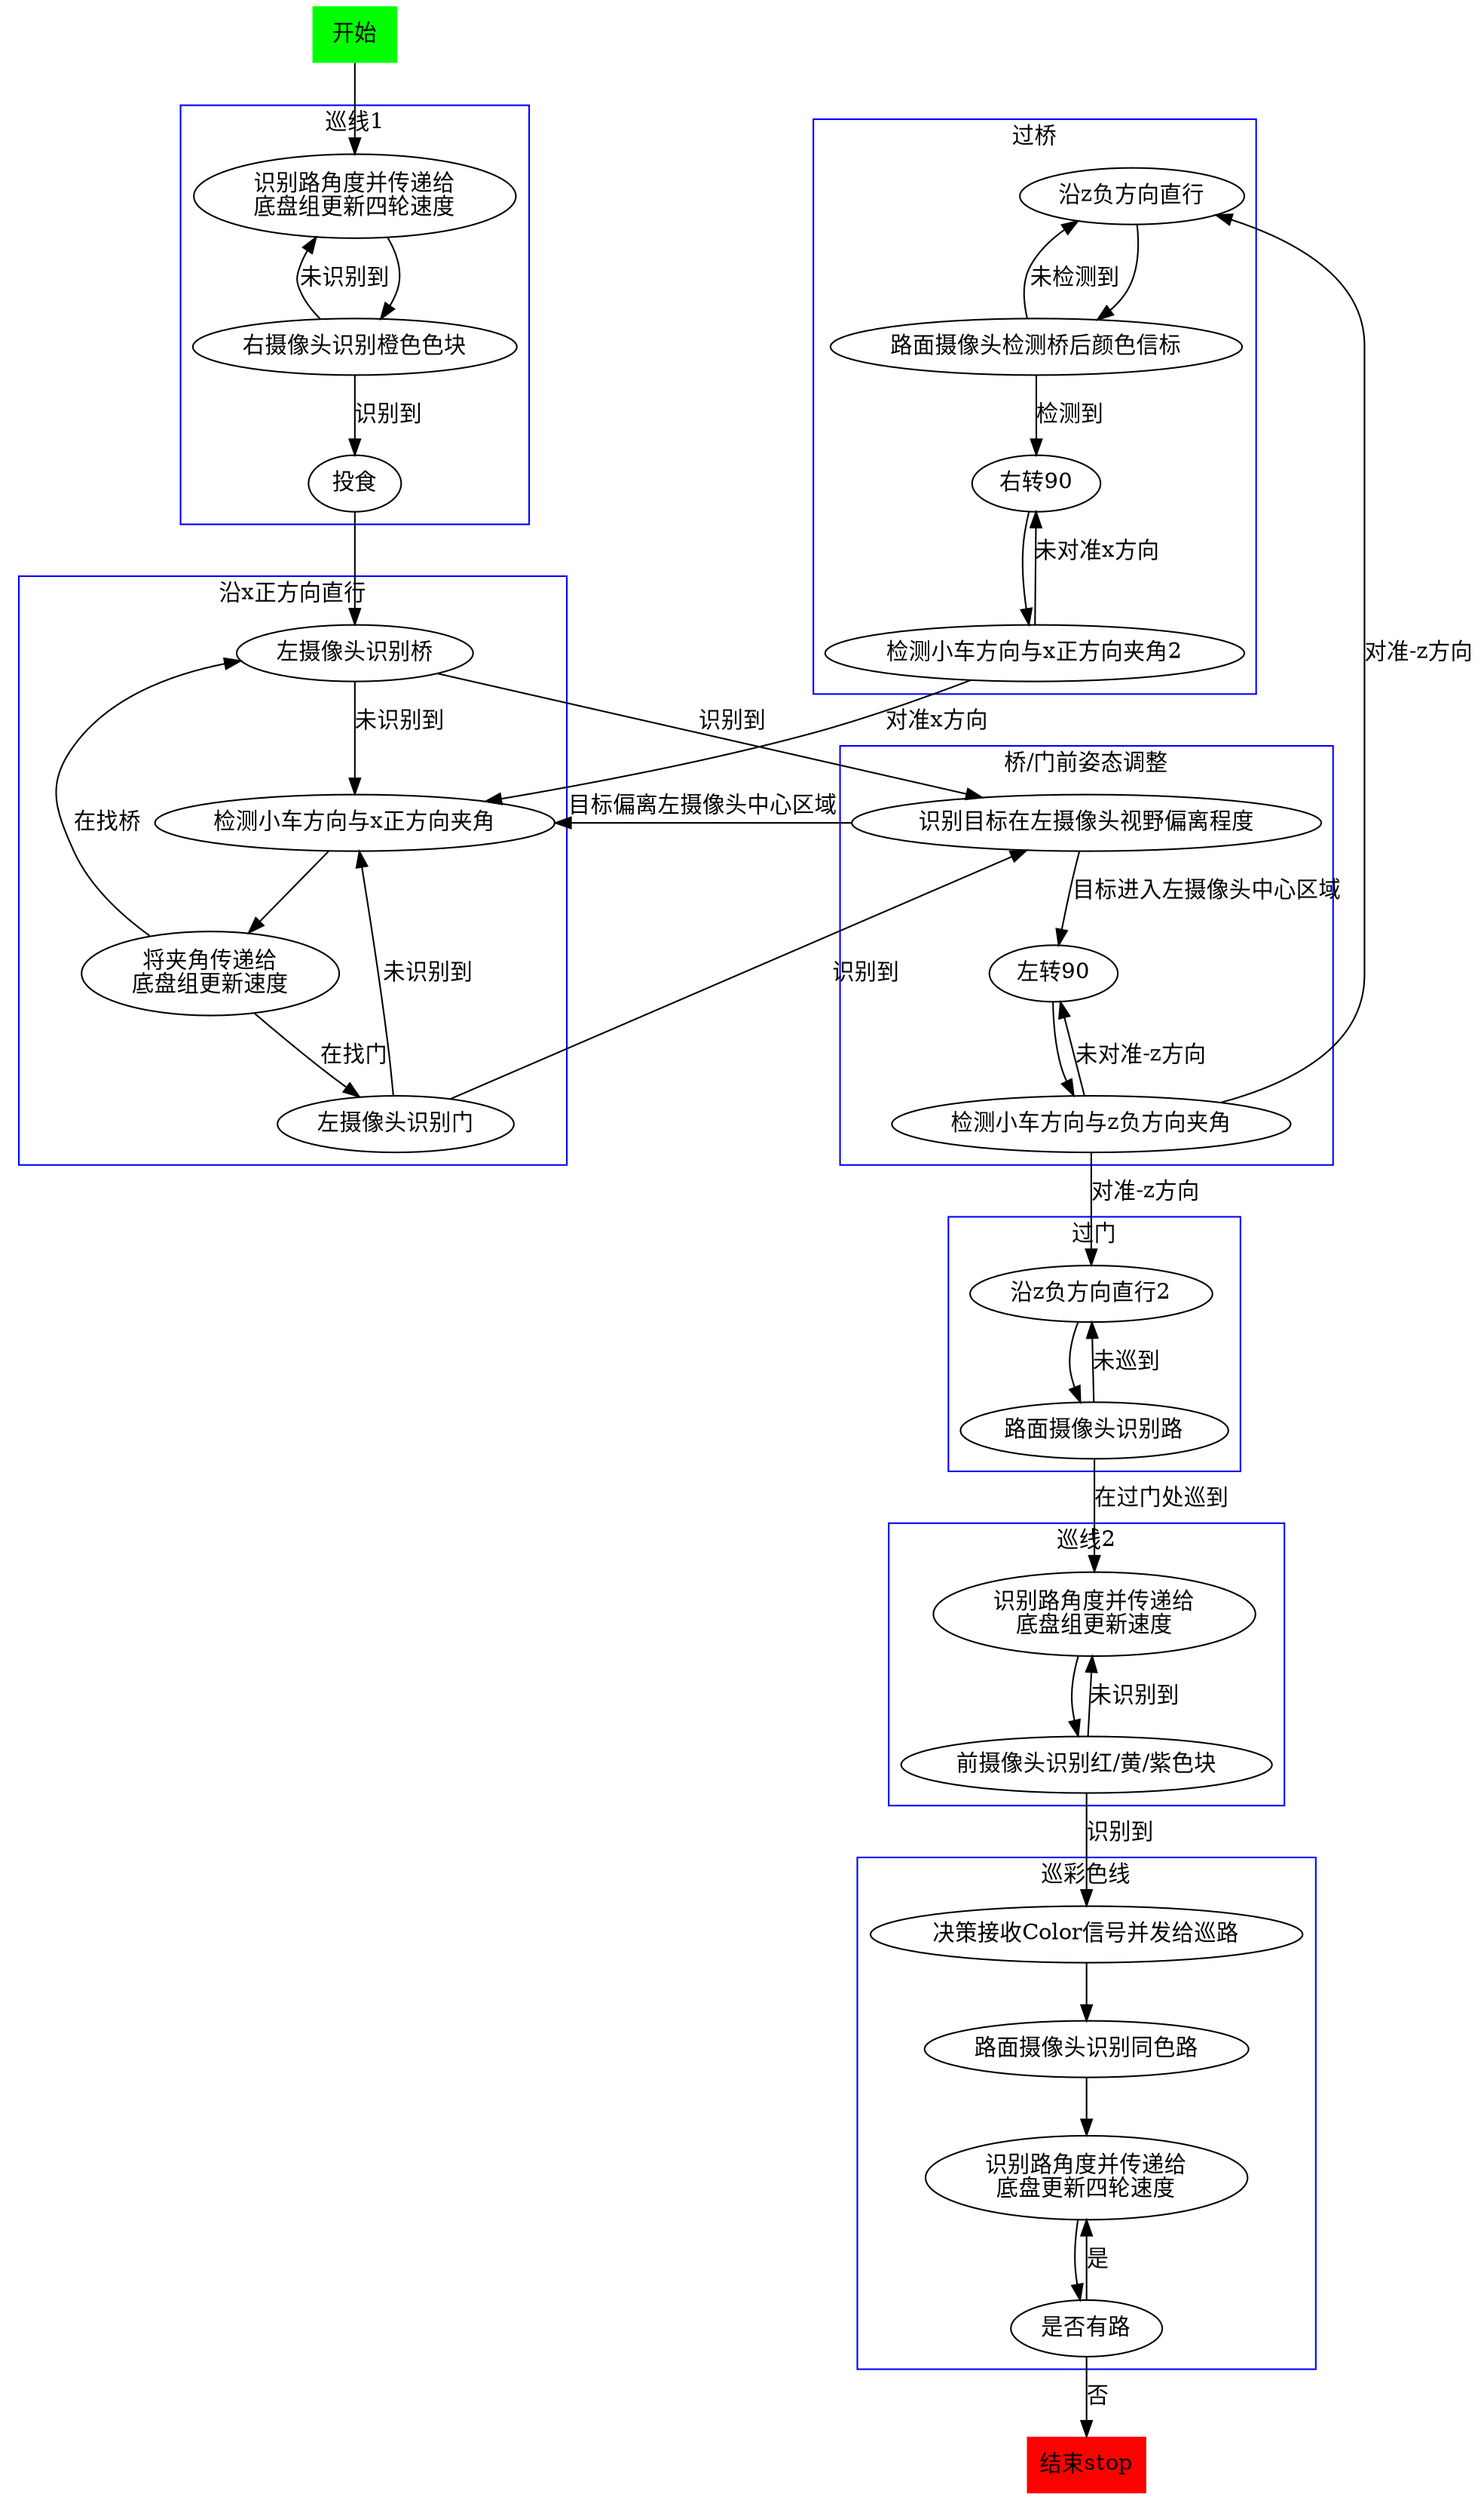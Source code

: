 digraph G {
    compound=true;
    开始 [shape=none fillcolor=green style=filled]
    subgraph cluster0 {
        color=blue
        label="巡线1"
        "识别路角度并传递给\n底盘组更新四轮速度"-> 右摄像头识别橙色色块 
        右摄像头识别橙色色块 -> "识别路角度并传递给\n底盘组更新四轮速度" [label="未识别到"]
        右摄像头识别橙色色块 -> 投食 [label="识别到"]
    }
    subgraph cluster2 {
        color=blue
        label="沿x正方向直行"
        投食 -> 左摄像头识别桥
        检测小车方向与x正方向夹角 -> "将夹角传递给\n底盘组更新速度"
        "将夹角传递给\n底盘组更新速度" -> 左摄像头识别门 [label="在找门"]
    }
    subgraph cluster3 {
        color=blue
        label="桥/门前姿态调整"
        识别目标在左摄像头视野偏离程度 -> 左转90 [label="目标进入左摄像头中心区域"]
        左转90 -> 检测小车方向与z负方向夹角
        检测小车方向与z负方向夹角 -> 左转90 [label="未对准-z方向"]
    }
    subgraph cluster4 {
        color=blue
        label="过桥"
        沿z负方向直行 -> 路面摄像头检测桥后颜色信标
        路面摄像头检测桥后颜色信标 -> 沿z负方向直行 [label="未检测到"]
        路面摄像头检测桥后颜色信标 -> 右转90 [label="检测到"]
        右转90 -> 检测小车方向与x正方向夹角2
        检测小车方向与x正方向夹角2 -> 右转90 [label="未对准x方向"]
    }
    subgraph cluster5 {
        color=blue
        label="过门"
        沿z负方向直行2 -> 路面摄像头识别路
        路面摄像头识别路 -> 沿z负方向直行2 [label="未巡到"]
    }
    subgraph cluster6 {
        color=blue
        label="巡线2"
        "识别路角度并传递给\n底盘组更新速度" -> "前摄像头识别红/黄/紫色块" 
        "前摄像头识别红/黄/紫色块" -> "识别路角度并传递给\n底盘组更新速度" [label="未识别到"]
    }
    subgraph cluster7 {
        color=blue
        label="巡彩色线"
        决策接收Color信号并发给巡路 -> 路面摄像头识别同色路
        路面摄像头识别同色路 -> "识别路角度并传递给\n底盘更新四轮速度" -> 是否有路
        是否有路 -> "识别路角度并传递给\n底盘更新四轮速度" [label="是"]
    }
    开始 -> "识别路角度并传递给\n底盘组更新四轮速度"
    识别目标在左摄像头视野偏离程度 -> 检测小车方向与x正方向夹角 [label="目标偏离左摄像头中心区域"]
    左摄像头识别桥 -> 检测小车方向与x正方向夹角 [label="未识别到"]
    左摄像头识别门 -> 检测小车方向与x正方向夹角 [label="未识别到"]
    "将夹角传递给\n底盘组更新速度" -> 左摄像头识别桥 [label="在找桥"]
    左摄像头识别门 -> 识别目标在左摄像头视野偏离程度 [label="识别到"]
    检测小车方向与z负方向夹角 -> 沿z负方向直行 [label="对准-z方向"]
    检测小车方向与z负方向夹角 -> 沿z负方向直行2 [label="对准-z方向"]
    左摄像头识别桥 -> 识别目标在左摄像头视野偏离程度 [label="识别到"]
    检测小车方向与x正方向夹角2 -> 检测小车方向与x正方向夹角 [label="对准x方向"]
    路面摄像头识别路 -> "识别路角度并传递给\n底盘组更新速度" [label="在过门处巡到"]
    "前摄像头识别红/黄/紫色块" -> 决策接收Color信号并发给巡路 [label="识别到"]
    结束stop [shape=none fillcolor=red style=filled]
    是否有路 -> 结束stop [label="否"]
}